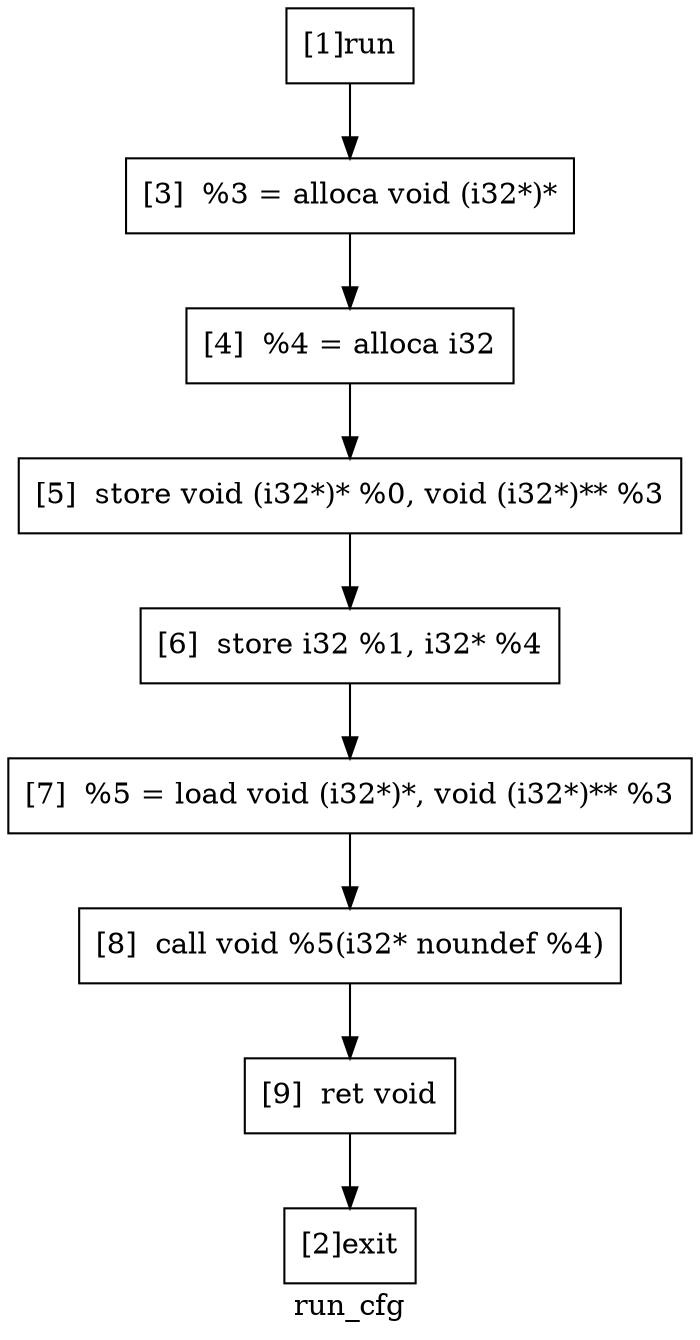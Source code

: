 digraph "run_cfg"{
	label="run_cfg";


	// Define the nodes
	N1 [shape=rectangle, color=black,label="[1]run"];
	N2 [shape=rectangle, color=black,label="[2]exit"];
	N3 [shape=rectangle, color=black,label="[3]  %3 = alloca void (i32*)*"];
	N4 [shape=rectangle, color=black,label="[4]  %4 = alloca i32"];
	N5 [shape=rectangle, color=black,label="[5]  store void (i32*)* %0, void (i32*)** %3"];
	N6 [shape=rectangle, color=black,label="[6]  store i32 %1, i32* %4"];
	N7 [shape=rectangle, color=black,label="[7]  %5 = load void (i32*)*, void (i32*)** %3"];
	N8 [shape=rectangle, color=black,label="[8]  call void %5(i32* noundef %4)"];
	N9 [shape=rectangle, color=black,label="[9]  ret void"];


	// Define the edges
	N1 -> N3[color=black,label=""];
	N3 -> N4[color=black,label=""];
	N4 -> N5[color=black,label=""];
	N5 -> N6[color=black,label=""];
	N6 -> N7[color=black,label=""];
	N7 -> N8[color=black,label=""];
	N8 -> N9[color=black,label=""];
	N9 -> N2[color=black,label=""];
}
